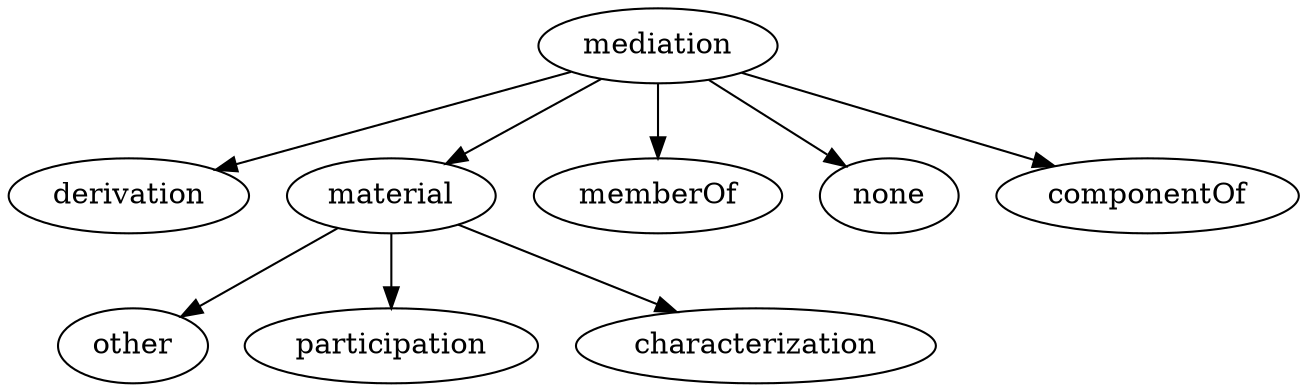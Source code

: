 strict digraph  {
mediation;
derivation;
material;
memberOf;
none;
componentOf;
other;
participation;
characterization;
mediation -> derivation;
mediation -> material;
mediation -> memberOf;
mediation -> none;
mediation -> componentOf;
material -> other;
material -> participation;
material -> characterization;
}
